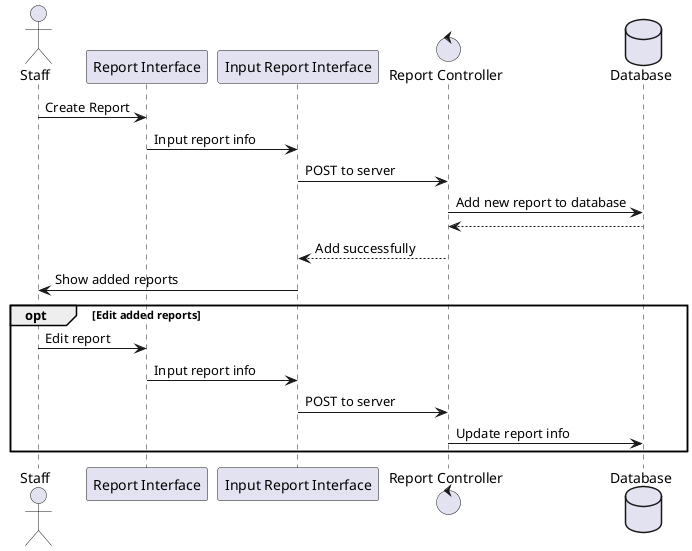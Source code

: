 @startuml

actor Staff as S
participant "Report Interface" as RI
participant "Input Report Interface" as IRI
control "Report Controller" as RC
database Database as D

S -> RI: Create Report
RI -> IRI: Input report info
IRI -> RC: POST to server
RC -> D: Add new report to database

D --> RC
RC --> IRI: Add successfully
IRI -> S: Show added reports

opt Edit added reports
S -> RI: Edit report
RI -> IRI: Input report info
IRI -> RC: POST to server
RC -> D: Update report info
end

@enduml
